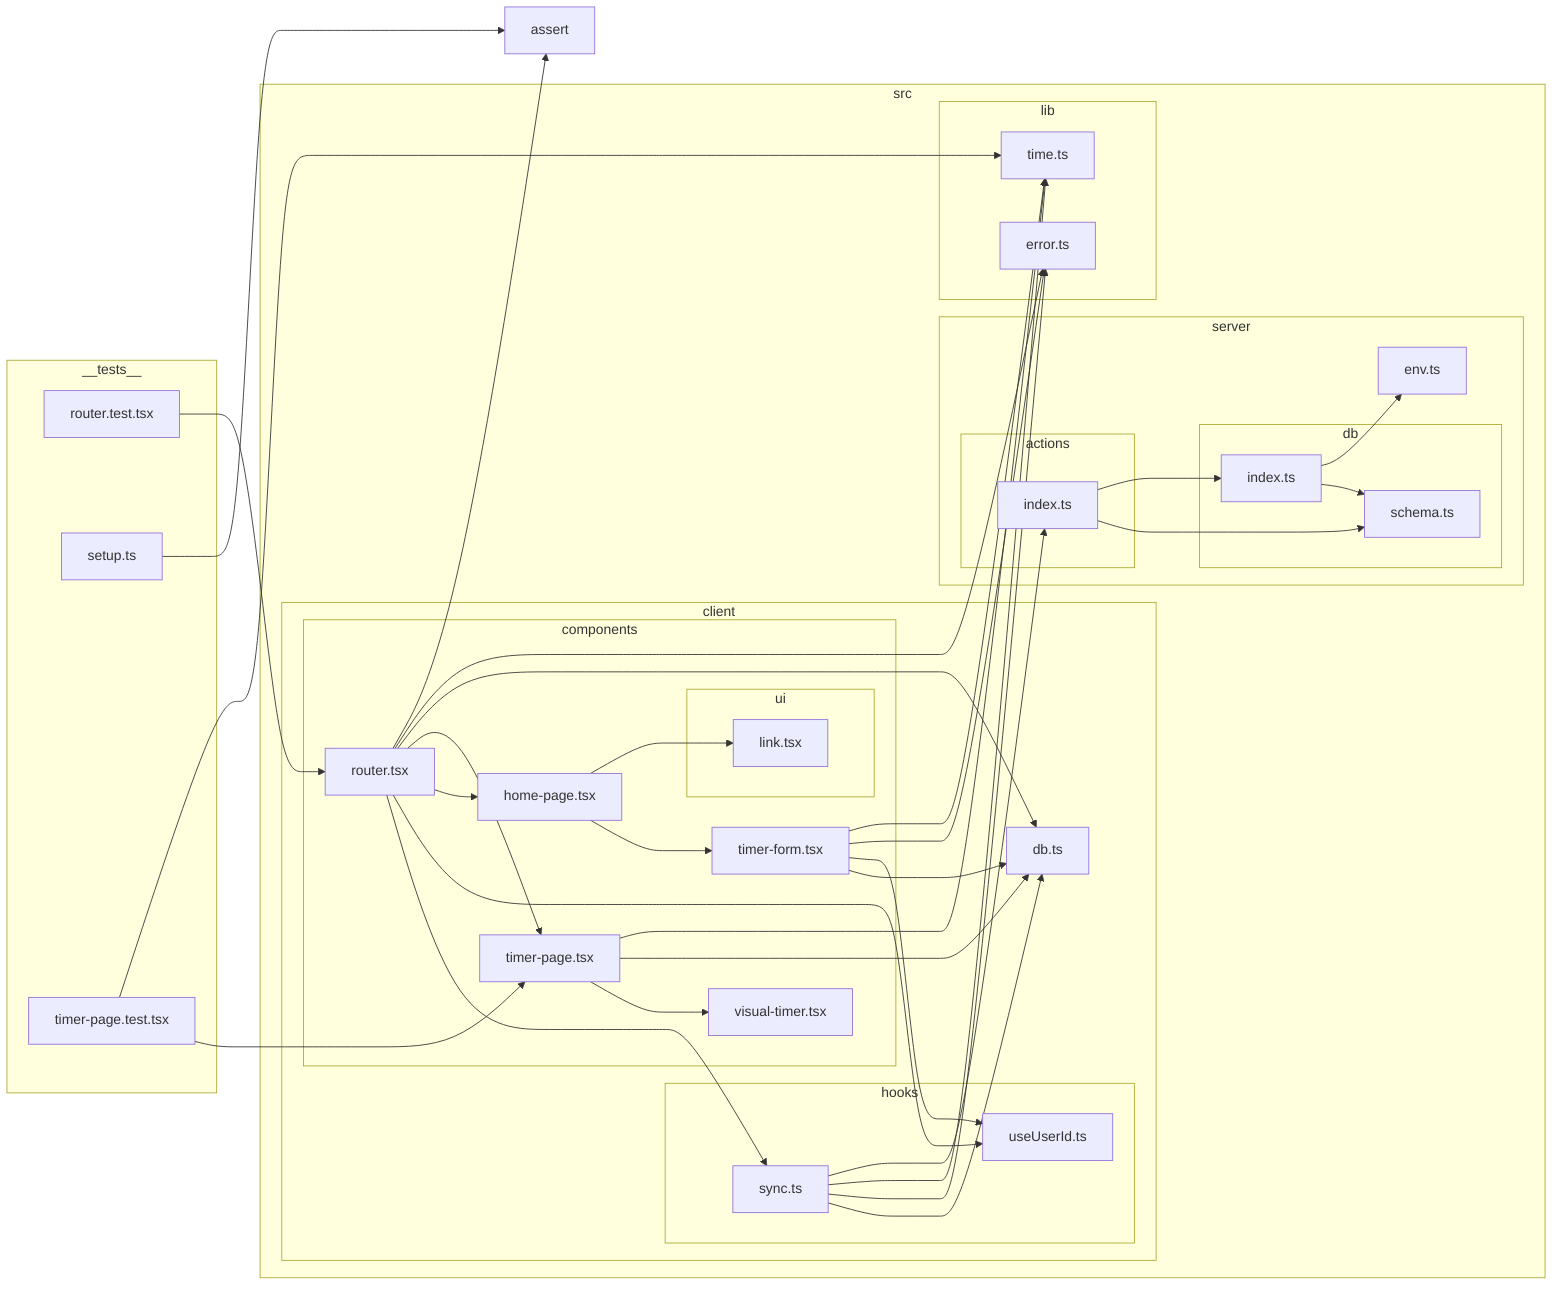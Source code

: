 flowchart LR

subgraph 0["__tests__"]
1["router.test.tsx"]
R["setup.ts"]
S["timer-page.test.tsx"]
end
subgraph 2["src"]
subgraph 3["client"]
subgraph 4["components"]
5["router.tsx"]
L["home-page.tsx"]
M["timer-form.tsx"]
subgraph N["ui"]
O["link.tsx"]
end
P["timer-page.tsx"]
Q["visual-timer.tsx"]
end
subgraph 7["hooks"]
8["sync.ts"]
K["useUserId.ts"]
end
9["db.ts"]
end
subgraph A["lib"]
B["error.ts"]
C["time.ts"]
end
subgraph D["server"]
subgraph E["actions"]
F["index.ts"]
end
subgraph G["db"]
H["schema.ts"]
I["index.ts"]
end
J["env.ts"]
end
end
6["assert"]
1-->5
5-->8
5-->K
5-->L
5-->P
5-->9
5-->B
5-->6
8-->9
8-->B
8-->C
8-->F
F-->H
F-->I
I-->H
I-->J
L-->M
L-->O
M-->9
M-->K
M-->B
M-->C
P-->Q
P-->9
P-->C
R-->6
S-->P
S-->C